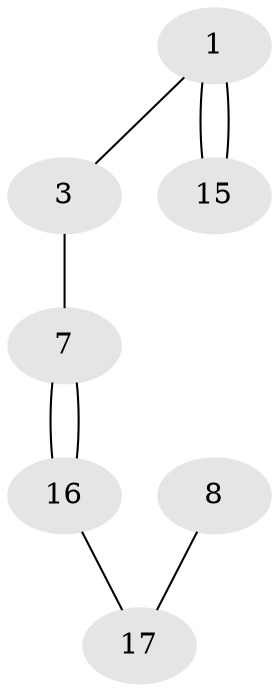 // Generated by graph-tools (version 1.1) at 2025/46/02/15/25 05:46:28]
// undirected, 7 vertices, 8 edges
graph export_dot {
graph [start="1"]
  node [color=gray90,style=filled];
  1 [super="+2+10"];
  3 [super="+4+5+6"];
  7 [super="+6+18+19"];
  8 [super="+5+9+10+11+12+13"];
  15 [super="+9"];
  16;
  17 [super="+12"];
  1 -- 3;
  1 -- 15;
  1 -- 15;
  3 -- 7;
  7 -- 16;
  7 -- 16;
  8 -- 17;
  16 -- 17;
}
